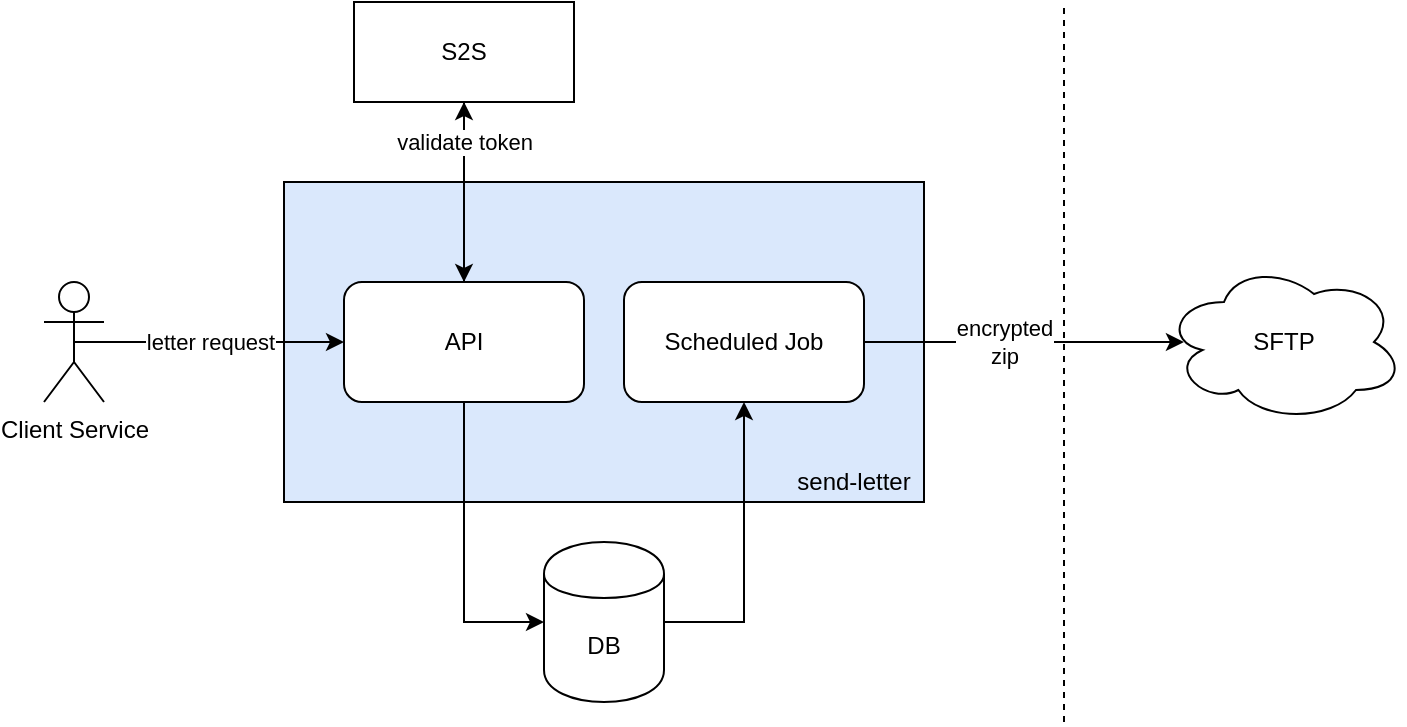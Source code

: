 <mxfile version="10.8.7" type="device"><diagram id="wyxrxH-IZ9U9cu1q6l41" name="Page-1"><mxGraphModel dx="1564" dy="546" grid="1" gridSize="10" guides="1" tooltips="1" connect="1" arrows="1" fold="1" page="1" pageScale="1" pageWidth="850" pageHeight="1100" math="0" shadow="0"><root><mxCell id="0"/><mxCell id="1" parent="0"/><mxCell id="K9rRqHVJ88nS2o3ySGVD-12" value="" style="rounded=0;whiteSpace=wrap;html=1;fillColor=#dae8fc;strokeColor=#000000;" parent="1" vertex="1"><mxGeometry x="140" y="120" width="320" height="160" as="geometry"/></mxCell><mxCell id="K9rRqHVJ88nS2o3ySGVD-15" value="letter request" style="edgeStyle=orthogonalEdgeStyle;rounded=0;orthogonalLoop=1;jettySize=auto;html=1;exitX=0.5;exitY=0.5;exitDx=0;exitDy=0;exitPerimeter=0;entryX=0;entryY=0.5;entryDx=0;entryDy=0;" parent="1" source="K9rRqHVJ88nS2o3ySGVD-2" target="K9rRqHVJ88nS2o3ySGVD-3" edge="1"><mxGeometry relative="1" as="geometry"/></mxCell><mxCell id="K9rRqHVJ88nS2o3ySGVD-2" value="Client Service&lt;br&gt;" style="shape=umlActor;verticalLabelPosition=bottom;labelBackgroundColor=#ffffff;verticalAlign=top;html=1;outlineConnect=0;" parent="1" vertex="1"><mxGeometry x="20" y="170" width="30" height="60" as="geometry"/></mxCell><mxCell id="K9rRqHVJ88nS2o3ySGVD-7" style="edgeStyle=orthogonalEdgeStyle;rounded=0;orthogonalLoop=1;jettySize=auto;html=1;exitX=0.5;exitY=1;exitDx=0;exitDy=0;entryX=0;entryY=0.5;entryDx=0;entryDy=0;" parent="1" source="K9rRqHVJ88nS2o3ySGVD-3" target="K9rRqHVJ88nS2o3ySGVD-5" edge="1"><mxGeometry relative="1" as="geometry"/></mxCell><mxCell id="K9rRqHVJ88nS2o3ySGVD-14" style="edgeStyle=orthogonalEdgeStyle;rounded=0;orthogonalLoop=1;jettySize=auto;html=1;exitX=0.5;exitY=0;exitDx=0;exitDy=0;entryX=0.5;entryY=1;entryDx=0;entryDy=0;" parent="1" source="K9rRqHVJ88nS2o3ySGVD-3" target="K9rRqHVJ88nS2o3ySGVD-13" edge="1"><mxGeometry relative="1" as="geometry"/></mxCell><mxCell id="K9rRqHVJ88nS2o3ySGVD-3" value="API" style="rounded=1;whiteSpace=wrap;html=1;" parent="1" vertex="1"><mxGeometry x="170" y="170" width="120" height="60" as="geometry"/></mxCell><mxCell id="K9rRqHVJ88nS2o3ySGVD-8" style="edgeStyle=orthogonalEdgeStyle;rounded=0;orthogonalLoop=1;jettySize=auto;html=1;exitX=1;exitY=0.5;exitDx=0;exitDy=0;entryX=0.5;entryY=1;entryDx=0;entryDy=0;" parent="1" source="K9rRqHVJ88nS2o3ySGVD-5" target="K9rRqHVJ88nS2o3ySGVD-6" edge="1"><mxGeometry relative="1" as="geometry"/></mxCell><mxCell id="K9rRqHVJ88nS2o3ySGVD-5" value="DB" style="shape=cylinder;whiteSpace=wrap;html=1;boundedLbl=1;backgroundOutline=1;" parent="1" vertex="1"><mxGeometry x="270" y="300" width="60" height="80" as="geometry"/></mxCell><mxCell id="15Ax3HFkuPe9p4osn7hM-2" value="encrypted&lt;br&gt;zip&lt;br&gt;" style="edgeStyle=orthogonalEdgeStyle;rounded=0;orthogonalLoop=1;jettySize=auto;html=1;exitX=1;exitY=0.5;exitDx=0;exitDy=0;entryX=0.083;entryY=0.5;entryDx=0;entryDy=0;entryPerimeter=0;" edge="1" parent="1" source="K9rRqHVJ88nS2o3ySGVD-6" target="K9rRqHVJ88nS2o3ySGVD-9"><mxGeometry x="-0.125" relative="1" as="geometry"><mxPoint as="offset"/></mxGeometry></mxCell><mxCell id="K9rRqHVJ88nS2o3ySGVD-6" value="Scheduled Job" style="rounded=1;whiteSpace=wrap;html=1;" parent="1" vertex="1"><mxGeometry x="310" y="170" width="120" height="60" as="geometry"/></mxCell><mxCell id="K9rRqHVJ88nS2o3ySGVD-9" value="SFTP" style="ellipse;shape=cloud;whiteSpace=wrap;html=1;" parent="1" vertex="1"><mxGeometry x="580" y="160" width="120" height="80" as="geometry"/></mxCell><mxCell id="15Ax3HFkuPe9p4osn7hM-1" value="validate token" style="edgeStyle=orthogonalEdgeStyle;rounded=0;orthogonalLoop=1;jettySize=auto;html=1;exitX=0.5;exitY=1;exitDx=0;exitDy=0;entryX=0.5;entryY=0;entryDx=0;entryDy=0;" edge="1" parent="1" source="K9rRqHVJ88nS2o3ySGVD-13" target="K9rRqHVJ88nS2o3ySGVD-3"><mxGeometry x="-0.556" relative="1" as="geometry"><mxPoint as="offset"/></mxGeometry></mxCell><mxCell id="K9rRqHVJ88nS2o3ySGVD-13" value="S2S" style="rounded=0;whiteSpace=wrap;html=1;" parent="1" vertex="1"><mxGeometry x="175" y="30" width="110" height="50" as="geometry"/></mxCell><mxCell id="K9rRqHVJ88nS2o3ySGVD-16" value="send-letter" style="text;html=1;strokeColor=none;fillColor=none;align=center;verticalAlign=middle;whiteSpace=wrap;rounded=0;" parent="1" vertex="1"><mxGeometry x="390" y="260" width="70" height="20" as="geometry"/></mxCell><mxCell id="K9rRqHVJ88nS2o3ySGVD-21" value="" style="endArrow=none;dashed=1;html=1;" parent="1" edge="1"><mxGeometry width="50" height="50" relative="1" as="geometry"><mxPoint x="530" y="390" as="sourcePoint"/><mxPoint x="530" y="30" as="targetPoint"/></mxGeometry></mxCell></root></mxGraphModel></diagram></mxfile>